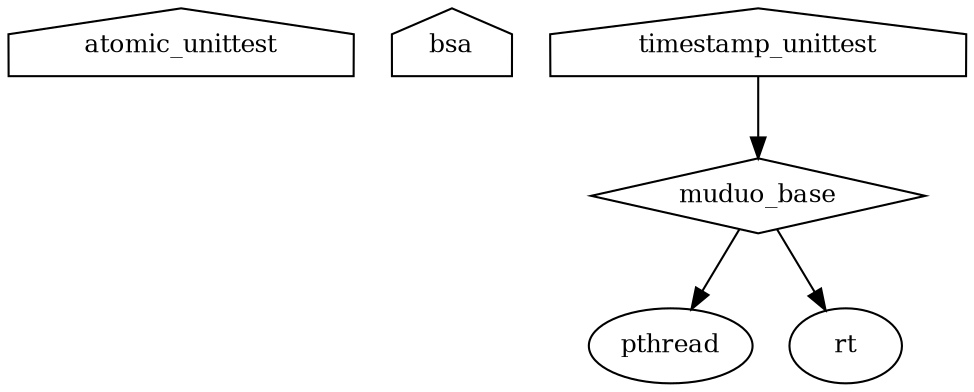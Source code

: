 digraph "GG" {
node [
  fontsize = "12"
];
    "node18" [ label="atomic_unittest" shape="house"];
    "node24" [ label="bsa" shape="house"];
    "node9" [ label="muduo_base" shape="diamond"];
    "node28" [ label="pthread" shape="ellipse"];
    "node9" -> "node28" // muduo_base -> pthread
    "node29" [ label="rt" shape="ellipse"];
    "node9" -> "node29" // muduo_base -> rt
    "node17" [ label="timestamp_unittest" shape="house"];
    "node17" -> "node9" // timestamp_unittest -> muduo_base
}
